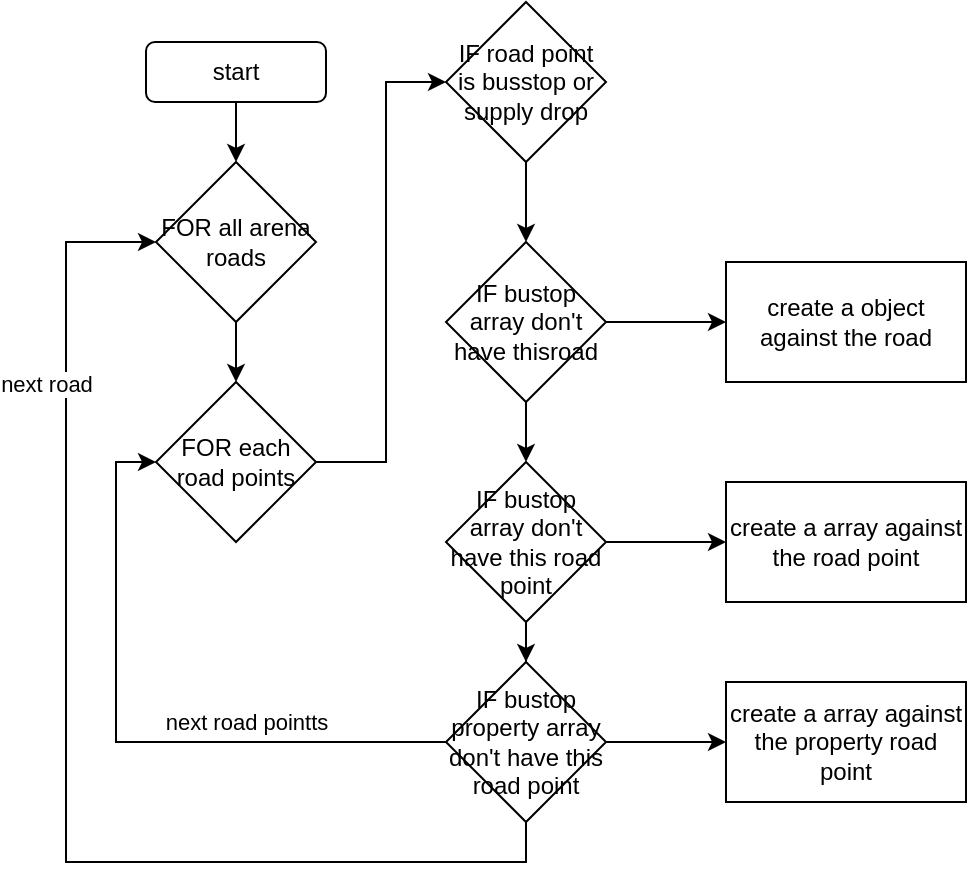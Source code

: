 <mxfile version="17.4.6" type="github">
  <diagram id="t4DbGcCUbiW-N-8F6hRT" name="Page-1">
    <mxGraphModel dx="1038" dy="579" grid="1" gridSize="10" guides="1" tooltips="1" connect="1" arrows="1" fold="1" page="1" pageScale="1" pageWidth="850" pageHeight="1100" math="0" shadow="0">
      <root>
        <mxCell id="0" />
        <mxCell id="1" parent="0" />
        <mxCell id="Mh2tTTix0QVTllgxc-Cp-3" value="" style="edgeStyle=orthogonalEdgeStyle;rounded=0;orthogonalLoop=1;jettySize=auto;html=1;" edge="1" parent="1" source="Mh2tTTix0QVTllgxc-Cp-1" target="Mh2tTTix0QVTllgxc-Cp-2">
          <mxGeometry relative="1" as="geometry" />
        </mxCell>
        <mxCell id="Mh2tTTix0QVTllgxc-Cp-1" value="start" style="rounded=1;whiteSpace=wrap;html=1;" vertex="1" parent="1">
          <mxGeometry x="310" y="30" width="90" height="30" as="geometry" />
        </mxCell>
        <mxCell id="Mh2tTTix0QVTllgxc-Cp-5" value="" style="edgeStyle=orthogonalEdgeStyle;rounded=0;orthogonalLoop=1;jettySize=auto;html=1;" edge="1" parent="1" source="Mh2tTTix0QVTllgxc-Cp-2" target="Mh2tTTix0QVTllgxc-Cp-4">
          <mxGeometry relative="1" as="geometry" />
        </mxCell>
        <mxCell id="Mh2tTTix0QVTllgxc-Cp-2" value="FOR all arena roads" style="rhombus;whiteSpace=wrap;html=1;" vertex="1" parent="1">
          <mxGeometry x="315" y="90" width="80" height="80" as="geometry" />
        </mxCell>
        <mxCell id="Mh2tTTix0QVTllgxc-Cp-7" value="" style="edgeStyle=orthogonalEdgeStyle;rounded=0;orthogonalLoop=1;jettySize=auto;html=1;" edge="1" parent="1" source="Mh2tTTix0QVTllgxc-Cp-4" target="Mh2tTTix0QVTllgxc-Cp-6">
          <mxGeometry relative="1" as="geometry">
            <Array as="points">
              <mxPoint x="430" y="240" />
              <mxPoint x="430" y="50" />
            </Array>
          </mxGeometry>
        </mxCell>
        <mxCell id="Mh2tTTix0QVTllgxc-Cp-4" value="FOR each road points" style="rhombus;whiteSpace=wrap;html=1;" vertex="1" parent="1">
          <mxGeometry x="315" y="200" width="80" height="80" as="geometry" />
        </mxCell>
        <mxCell id="Mh2tTTix0QVTllgxc-Cp-9" value="" style="edgeStyle=orthogonalEdgeStyle;rounded=0;orthogonalLoop=1;jettySize=auto;html=1;" edge="1" parent="1" source="Mh2tTTix0QVTllgxc-Cp-6" target="Mh2tTTix0QVTllgxc-Cp-8">
          <mxGeometry relative="1" as="geometry" />
        </mxCell>
        <mxCell id="Mh2tTTix0QVTllgxc-Cp-6" value="IF road point is busstop or supply drop" style="rhombus;whiteSpace=wrap;html=1;" vertex="1" parent="1">
          <mxGeometry x="460" y="10" width="80" height="80" as="geometry" />
        </mxCell>
        <mxCell id="Mh2tTTix0QVTllgxc-Cp-11" value="" style="edgeStyle=orthogonalEdgeStyle;rounded=0;orthogonalLoop=1;jettySize=auto;html=1;" edge="1" parent="1" source="Mh2tTTix0QVTllgxc-Cp-8" target="Mh2tTTix0QVTllgxc-Cp-10">
          <mxGeometry relative="1" as="geometry" />
        </mxCell>
        <mxCell id="Mh2tTTix0QVTllgxc-Cp-17" value="" style="edgeStyle=orthogonalEdgeStyle;rounded=0;orthogonalLoop=1;jettySize=auto;html=1;" edge="1" parent="1" source="Mh2tTTix0QVTllgxc-Cp-8" target="Mh2tTTix0QVTllgxc-Cp-13">
          <mxGeometry relative="1" as="geometry" />
        </mxCell>
        <mxCell id="Mh2tTTix0QVTllgxc-Cp-8" value="IF bustop array don&#39;t have thisroad" style="rhombus;whiteSpace=wrap;html=1;" vertex="1" parent="1">
          <mxGeometry x="460" y="130" width="80" height="80" as="geometry" />
        </mxCell>
        <mxCell id="Mh2tTTix0QVTllgxc-Cp-10" value="create a object against the road" style="whiteSpace=wrap;html=1;" vertex="1" parent="1">
          <mxGeometry x="600" y="140" width="120" height="60" as="geometry" />
        </mxCell>
        <mxCell id="Mh2tTTix0QVTllgxc-Cp-12" value="" style="edgeStyle=orthogonalEdgeStyle;rounded=0;orthogonalLoop=1;jettySize=auto;html=1;" edge="1" parent="1" source="Mh2tTTix0QVTllgxc-Cp-13" target="Mh2tTTix0QVTllgxc-Cp-14">
          <mxGeometry relative="1" as="geometry" />
        </mxCell>
        <mxCell id="Mh2tTTix0QVTllgxc-Cp-21" value="" style="edgeStyle=orthogonalEdgeStyle;rounded=0;orthogonalLoop=1;jettySize=auto;html=1;" edge="1" parent="1" source="Mh2tTTix0QVTllgxc-Cp-13" target="Mh2tTTix0QVTllgxc-Cp-19">
          <mxGeometry relative="1" as="geometry" />
        </mxCell>
        <mxCell id="Mh2tTTix0QVTllgxc-Cp-13" value="IF bustop array don&#39;t have this road point" style="rhombus;whiteSpace=wrap;html=1;" vertex="1" parent="1">
          <mxGeometry x="460" y="240" width="80" height="80" as="geometry" />
        </mxCell>
        <mxCell id="Mh2tTTix0QVTllgxc-Cp-14" value="create a array against the road point" style="whiteSpace=wrap;html=1;" vertex="1" parent="1">
          <mxGeometry x="600" y="250" width="120" height="60" as="geometry" />
        </mxCell>
        <mxCell id="Mh2tTTix0QVTllgxc-Cp-18" value="" style="edgeStyle=orthogonalEdgeStyle;rounded=0;orthogonalLoop=1;jettySize=auto;html=1;" edge="1" parent="1" source="Mh2tTTix0QVTllgxc-Cp-19" target="Mh2tTTix0QVTllgxc-Cp-20">
          <mxGeometry relative="1" as="geometry" />
        </mxCell>
        <mxCell id="Mh2tTTix0QVTllgxc-Cp-22" value="next road pointts" style="edgeStyle=orthogonalEdgeStyle;rounded=0;orthogonalLoop=1;jettySize=auto;html=1;entryX=0;entryY=0.5;entryDx=0;entryDy=0;" edge="1" parent="1" source="Mh2tTTix0QVTllgxc-Cp-19" target="Mh2tTTix0QVTllgxc-Cp-4">
          <mxGeometry x="-0.385" y="-10" relative="1" as="geometry">
            <mxPoint as="offset" />
          </mxGeometry>
        </mxCell>
        <mxCell id="Mh2tTTix0QVTllgxc-Cp-23" style="edgeStyle=orthogonalEdgeStyle;rounded=0;orthogonalLoop=1;jettySize=auto;html=1;entryX=0;entryY=0.5;entryDx=0;entryDy=0;" edge="1" parent="1" source="Mh2tTTix0QVTllgxc-Cp-19" target="Mh2tTTix0QVTllgxc-Cp-2">
          <mxGeometry relative="1" as="geometry">
            <mxPoint x="300" y="130" as="targetPoint" />
            <Array as="points">
              <mxPoint x="500" y="440" />
              <mxPoint x="270" y="440" />
              <mxPoint x="270" y="130" />
            </Array>
          </mxGeometry>
        </mxCell>
        <mxCell id="Mh2tTTix0QVTllgxc-Cp-24" value="next road" style="edgeLabel;html=1;align=center;verticalAlign=middle;resizable=0;points=[];" vertex="1" connectable="0" parent="Mh2tTTix0QVTllgxc-Cp-23">
          <mxGeometry x="0.493" y="-3" relative="1" as="geometry">
            <mxPoint x="-13" y="-38" as="offset" />
          </mxGeometry>
        </mxCell>
        <mxCell id="Mh2tTTix0QVTllgxc-Cp-19" value="IF bustop property array don&#39;t have this road point" style="rhombus;whiteSpace=wrap;html=1;" vertex="1" parent="1">
          <mxGeometry x="460" y="340" width="80" height="80" as="geometry" />
        </mxCell>
        <mxCell id="Mh2tTTix0QVTllgxc-Cp-20" value="create a array against the property road point" style="whiteSpace=wrap;html=1;" vertex="1" parent="1">
          <mxGeometry x="600" y="350" width="120" height="60" as="geometry" />
        </mxCell>
      </root>
    </mxGraphModel>
  </diagram>
</mxfile>
